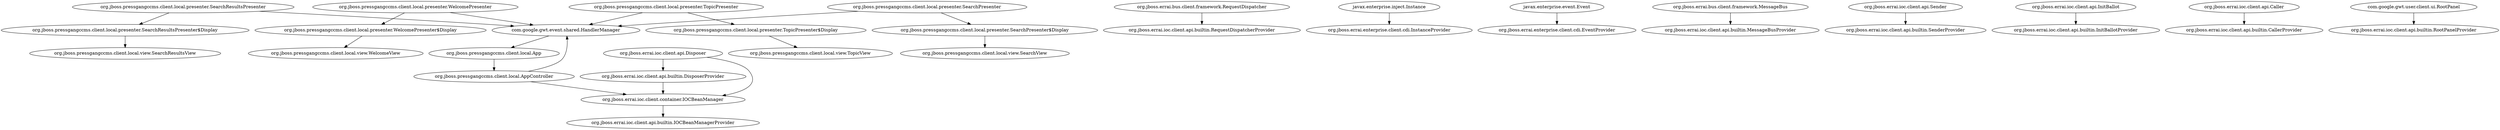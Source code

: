 //
// Generated IOC bean dependency graph in GraphViz DOT format.
//

digraph g {
  "org.jboss.pressgangccms.client.local.view.SearchResultsView"
  "org.jboss.pressgangccms.client.local.presenter.SearchResultsPresenter$Display" -> "org.jboss.pressgangccms.client.local.view.SearchResultsView"
  "org.jboss.errai.ioc.client.api.builtin.IOCBeanManagerProvider"
  "org.jboss.errai.ioc.client.container.IOCBeanManager" -> "org.jboss.errai.ioc.client.api.builtin.IOCBeanManagerProvider"
  "org.jboss.pressgangccms.client.local.App" -> "org.jboss.pressgangccms.client.local.AppController"
  "com.google.gwt.event.shared.HandlerManager" -> "org.jboss.pressgangccms.client.local.App"
  "org.jboss.pressgangccms.client.local.AppController" -> "org.jboss.errai.ioc.client.container.IOCBeanManager"
  "org.jboss.pressgangccms.client.local.AppController" -> "com.google.gwt.event.shared.HandlerManager"
  "org.jboss.pressgangccms.client.local.presenter.SearchResultsPresenter" -> "org.jboss.pressgangccms.client.local.presenter.SearchResultsPresenter$Display"
  "org.jboss.pressgangccms.client.local.presenter.SearchResultsPresenter" -> "com.google.gwt.event.shared.HandlerManager"
  "org.jboss.errai.ioc.client.api.builtin.RequestDispatcherProvider"
  "org.jboss.errai.enterprise.client.cdi.InstanceProvider"
  "javax.enterprise.inject.Instance" -> "org.jboss.errai.enterprise.client.cdi.InstanceProvider"
  "org.jboss.errai.enterprise.client.cdi.EventProvider"
  "javax.enterprise.event.Event" -> "org.jboss.errai.enterprise.client.cdi.EventProvider"
  "org.jboss.errai.ioc.client.api.builtin.MessageBusProvider"
  "org.jboss.errai.bus.client.framework.RequestDispatcher" -> "org.jboss.errai.ioc.client.api.builtin.RequestDispatcherProvider"
  "org.jboss.errai.ioc.client.api.builtin.SenderProvider"
  "org.jboss.errai.ioc.client.api.Sender" -> "org.jboss.errai.ioc.client.api.builtin.SenderProvider"
  "org.jboss.pressgangccms.client.local.view.WelcomeView"
  "org.jboss.pressgangccms.client.local.presenter.WelcomePresenter$Display" -> "org.jboss.pressgangccms.client.local.view.WelcomeView"
  "org.jboss.pressgangccms.client.local.presenter.WelcomePresenter" -> "org.jboss.pressgangccms.client.local.presenter.WelcomePresenter$Display"
  "org.jboss.pressgangccms.client.local.presenter.WelcomePresenter" -> "com.google.gwt.event.shared.HandlerManager"
  "org.jboss.errai.ioc.client.api.builtin.InitBallotProvider"
  "org.jboss.pressgangccms.client.local.view.TopicView"
  "org.jboss.pressgangccms.client.local.presenter.TopicPresenter$Display" -> "org.jboss.pressgangccms.client.local.view.TopicView"
  "org.jboss.pressgangccms.client.local.presenter.TopicPresenter" -> "org.jboss.pressgangccms.client.local.presenter.TopicPresenter$Display"
  "org.jboss.pressgangccms.client.local.presenter.TopicPresenter" -> "com.google.gwt.event.shared.HandlerManager"
  "org.jboss.errai.ioc.client.api.builtin.CallerProvider"
  "org.jboss.pressgangccms.client.local.view.SearchView"
  "org.jboss.pressgangccms.client.local.presenter.SearchPresenter$Display" -> "org.jboss.pressgangccms.client.local.view.SearchView"
  "org.jboss.pressgangccms.client.local.presenter.SearchPresenter" -> "org.jboss.pressgangccms.client.local.presenter.SearchPresenter$Display"
  "org.jboss.pressgangccms.client.local.presenter.SearchPresenter" -> "com.google.gwt.event.shared.HandlerManager"
  "org.jboss.errai.ioc.client.api.builtin.RootPanelProvider"
  "com.google.gwt.user.client.ui.RootPanel" -> "org.jboss.errai.ioc.client.api.builtin.RootPanelProvider"
  "org.jboss.errai.ioc.client.api.InitBallot" -> "org.jboss.errai.ioc.client.api.builtin.InitBallotProvider"
  "org.jboss.errai.ioc.client.api.Caller" -> "org.jboss.errai.ioc.client.api.builtin.CallerProvider"
  "org.jboss.errai.bus.client.framework.MessageBus" -> "org.jboss.errai.ioc.client.api.builtin.MessageBusProvider"
  "org.jboss.errai.ioc.client.api.builtin.DisposerProvider" -> "org.jboss.errai.ioc.client.container.IOCBeanManager"
  "org.jboss.errai.ioc.client.api.Disposer" -> "org.jboss.errai.ioc.client.api.builtin.DisposerProvider"
  "org.jboss.errai.ioc.client.api.Disposer" -> "org.jboss.errai.ioc.client.container.IOCBeanManager"
}